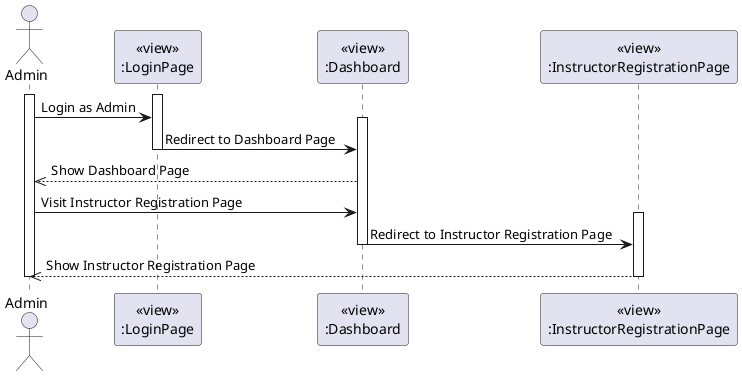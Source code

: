 @startuml ManageInstructorRegistration
actor Admin
participant LoginPageView [
  <<view>>
  :LoginPage
]

participant DashboardView [
  <<view>>
  :Dashboard
]

participant InstructorRegistrationView [
  <<view>>
  :InstructorRegistrationPage
]

activate Admin
activate LoginPageView
Admin -> LoginPageView: Login as Admin
activate DashboardView
LoginPageView -> DashboardView: Redirect to Dashboard Page
deactivate LoginPageView

DashboardView -->> Admin: Show Dashboard Page

Admin -> DashboardView: Visit Instructor Registration Page
activate InstructorRegistrationView
DashboardView -> InstructorRegistrationView: Redirect to Instructor Registration Page
deactivate DashboardView

InstructorRegistrationView -->> Admin: Show Instructor Registration Page

deactivate Admin
deactivate InstructorRegistrationView
@enduml

